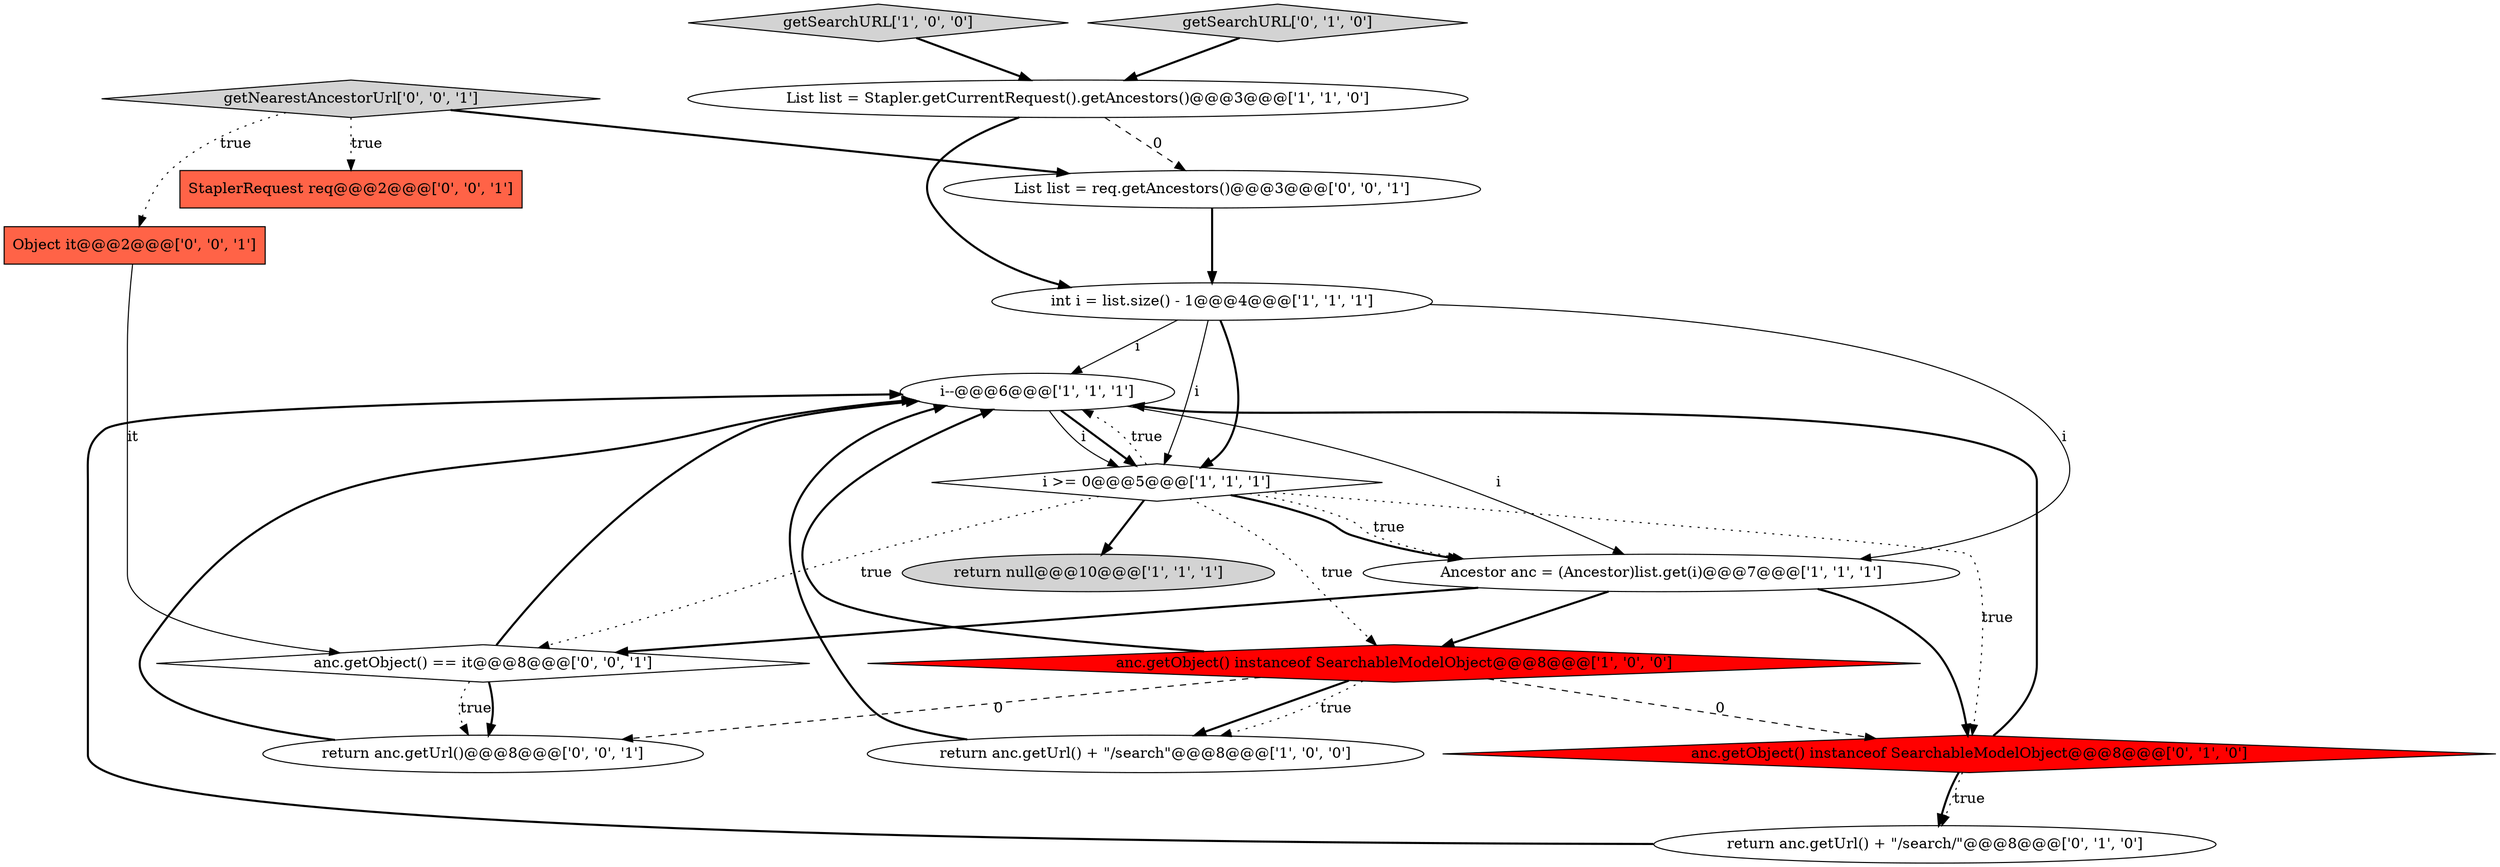 digraph {
7 [style = filled, label = "i--@@@6@@@['1', '1', '1']", fillcolor = white, shape = ellipse image = "AAA0AAABBB1BBB"];
11 [style = filled, label = "anc.getObject() instanceof SearchableModelObject@@@8@@@['0', '1', '0']", fillcolor = red, shape = diamond image = "AAA1AAABBB2BBB"];
0 [style = filled, label = "return null@@@10@@@['1', '1', '1']", fillcolor = lightgray, shape = ellipse image = "AAA0AAABBB1BBB"];
9 [style = filled, label = "return anc.getUrl() + \"/search/\"@@@8@@@['0', '1', '0']", fillcolor = white, shape = ellipse image = "AAA0AAABBB2BBB"];
5 [style = filled, label = "int i = list.size() - 1@@@4@@@['1', '1', '1']", fillcolor = white, shape = ellipse image = "AAA0AAABBB1BBB"];
15 [style = filled, label = "anc.getObject() == it@@@8@@@['0', '0', '1']", fillcolor = white, shape = diamond image = "AAA0AAABBB3BBB"];
13 [style = filled, label = "Object it@@@2@@@['0', '0', '1']", fillcolor = tomato, shape = box image = "AAA0AAABBB3BBB"];
12 [style = filled, label = "StaplerRequest req@@@2@@@['0', '0', '1']", fillcolor = tomato, shape = box image = "AAA0AAABBB3BBB"];
14 [style = filled, label = "getNearestAncestorUrl['0', '0', '1']", fillcolor = lightgray, shape = diamond image = "AAA0AAABBB3BBB"];
17 [style = filled, label = "return anc.getUrl()@@@8@@@['0', '0', '1']", fillcolor = white, shape = ellipse image = "AAA0AAABBB3BBB"];
6 [style = filled, label = "getSearchURL['1', '0', '0']", fillcolor = lightgray, shape = diamond image = "AAA0AAABBB1BBB"];
8 [style = filled, label = "Ancestor anc = (Ancestor)list.get(i)@@@7@@@['1', '1', '1']", fillcolor = white, shape = ellipse image = "AAA0AAABBB1BBB"];
10 [style = filled, label = "getSearchURL['0', '1', '0']", fillcolor = lightgray, shape = diamond image = "AAA0AAABBB2BBB"];
3 [style = filled, label = "i >= 0@@@5@@@['1', '1', '1']", fillcolor = white, shape = diamond image = "AAA0AAABBB1BBB"];
4 [style = filled, label = "anc.getObject() instanceof SearchableModelObject@@@8@@@['1', '0', '0']", fillcolor = red, shape = diamond image = "AAA1AAABBB1BBB"];
2 [style = filled, label = "return anc.getUrl() + \"/search\"@@@8@@@['1', '0', '0']", fillcolor = white, shape = ellipse image = "AAA0AAABBB1BBB"];
1 [style = filled, label = "List list = Stapler.getCurrentRequest().getAncestors()@@@3@@@['1', '1', '0']", fillcolor = white, shape = ellipse image = "AAA0AAABBB1BBB"];
16 [style = filled, label = "List list = req.getAncestors()@@@3@@@['0', '0', '1']", fillcolor = white, shape = ellipse image = "AAA0AAABBB3BBB"];
1->5 [style = bold, label=""];
5->3 [style = bold, label=""];
14->16 [style = bold, label=""];
3->11 [style = dotted, label="true"];
3->7 [style = dotted, label="true"];
8->15 [style = bold, label=""];
15->7 [style = bold, label=""];
14->12 [style = dotted, label="true"];
5->3 [style = solid, label="i"];
7->3 [style = solid, label="i"];
4->17 [style = dashed, label="0"];
3->4 [style = dotted, label="true"];
5->7 [style = solid, label="i"];
11->9 [style = dotted, label="true"];
4->2 [style = bold, label=""];
9->7 [style = bold, label=""];
11->9 [style = bold, label=""];
4->7 [style = bold, label=""];
7->3 [style = bold, label=""];
3->0 [style = bold, label=""];
13->15 [style = solid, label="it"];
14->13 [style = dotted, label="true"];
15->17 [style = dotted, label="true"];
17->7 [style = bold, label=""];
6->1 [style = bold, label=""];
15->17 [style = bold, label=""];
1->16 [style = dashed, label="0"];
3->8 [style = bold, label=""];
3->15 [style = dotted, label="true"];
16->5 [style = bold, label=""];
8->4 [style = bold, label=""];
2->7 [style = bold, label=""];
4->11 [style = dashed, label="0"];
10->1 [style = bold, label=""];
7->8 [style = solid, label="i"];
8->11 [style = bold, label=""];
3->8 [style = dotted, label="true"];
4->2 [style = dotted, label="true"];
11->7 [style = bold, label=""];
5->8 [style = solid, label="i"];
}
